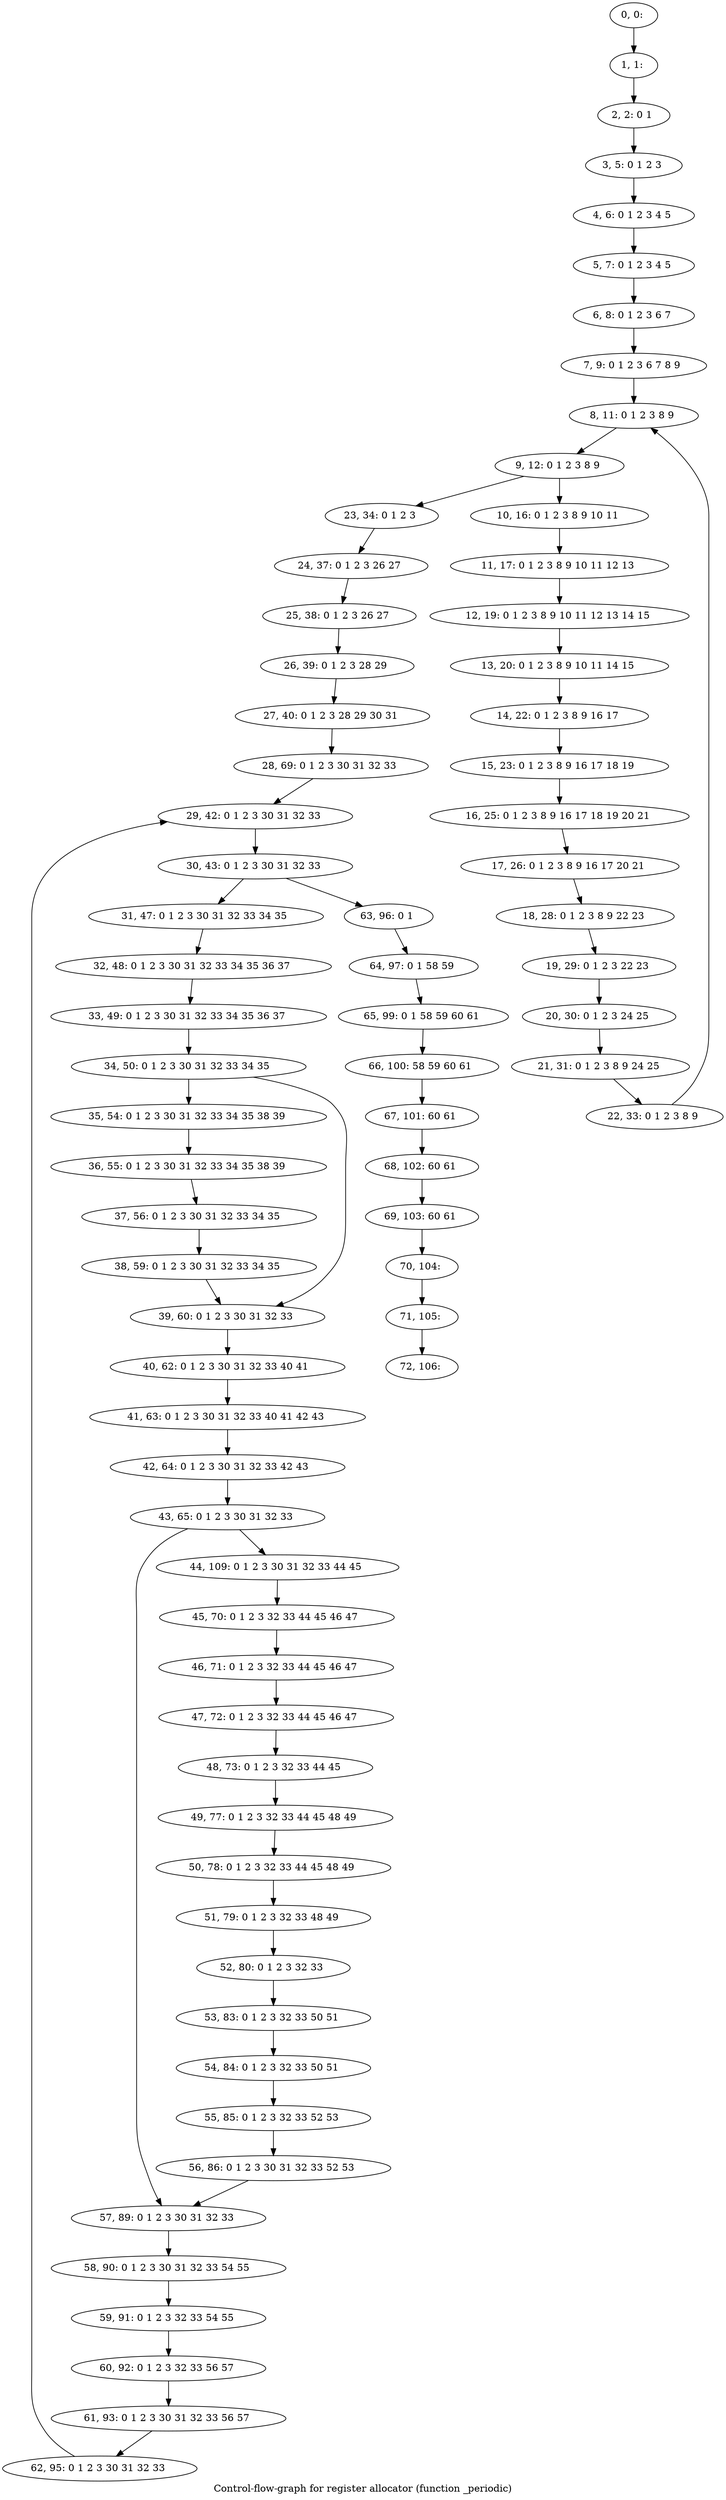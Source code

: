 digraph G {
graph [label="Control-flow-graph for register allocator (function _periodic)"]
0[label="0, 0: "];
1[label="1, 1: "];
2[label="2, 2: 0 1 "];
3[label="3, 5: 0 1 2 3 "];
4[label="4, 6: 0 1 2 3 4 5 "];
5[label="5, 7: 0 1 2 3 4 5 "];
6[label="6, 8: 0 1 2 3 6 7 "];
7[label="7, 9: 0 1 2 3 6 7 8 9 "];
8[label="8, 11: 0 1 2 3 8 9 "];
9[label="9, 12: 0 1 2 3 8 9 "];
10[label="10, 16: 0 1 2 3 8 9 10 11 "];
11[label="11, 17: 0 1 2 3 8 9 10 11 12 13 "];
12[label="12, 19: 0 1 2 3 8 9 10 11 12 13 14 15 "];
13[label="13, 20: 0 1 2 3 8 9 10 11 14 15 "];
14[label="14, 22: 0 1 2 3 8 9 16 17 "];
15[label="15, 23: 0 1 2 3 8 9 16 17 18 19 "];
16[label="16, 25: 0 1 2 3 8 9 16 17 18 19 20 21 "];
17[label="17, 26: 0 1 2 3 8 9 16 17 20 21 "];
18[label="18, 28: 0 1 2 3 8 9 22 23 "];
19[label="19, 29: 0 1 2 3 22 23 "];
20[label="20, 30: 0 1 2 3 24 25 "];
21[label="21, 31: 0 1 2 3 8 9 24 25 "];
22[label="22, 33: 0 1 2 3 8 9 "];
23[label="23, 34: 0 1 2 3 "];
24[label="24, 37: 0 1 2 3 26 27 "];
25[label="25, 38: 0 1 2 3 26 27 "];
26[label="26, 39: 0 1 2 3 28 29 "];
27[label="27, 40: 0 1 2 3 28 29 30 31 "];
28[label="28, 69: 0 1 2 3 30 31 32 33 "];
29[label="29, 42: 0 1 2 3 30 31 32 33 "];
30[label="30, 43: 0 1 2 3 30 31 32 33 "];
31[label="31, 47: 0 1 2 3 30 31 32 33 34 35 "];
32[label="32, 48: 0 1 2 3 30 31 32 33 34 35 36 37 "];
33[label="33, 49: 0 1 2 3 30 31 32 33 34 35 36 37 "];
34[label="34, 50: 0 1 2 3 30 31 32 33 34 35 "];
35[label="35, 54: 0 1 2 3 30 31 32 33 34 35 38 39 "];
36[label="36, 55: 0 1 2 3 30 31 32 33 34 35 38 39 "];
37[label="37, 56: 0 1 2 3 30 31 32 33 34 35 "];
38[label="38, 59: 0 1 2 3 30 31 32 33 34 35 "];
39[label="39, 60: 0 1 2 3 30 31 32 33 "];
40[label="40, 62: 0 1 2 3 30 31 32 33 40 41 "];
41[label="41, 63: 0 1 2 3 30 31 32 33 40 41 42 43 "];
42[label="42, 64: 0 1 2 3 30 31 32 33 42 43 "];
43[label="43, 65: 0 1 2 3 30 31 32 33 "];
44[label="44, 109: 0 1 2 3 30 31 32 33 44 45 "];
45[label="45, 70: 0 1 2 3 32 33 44 45 46 47 "];
46[label="46, 71: 0 1 2 3 32 33 44 45 46 47 "];
47[label="47, 72: 0 1 2 3 32 33 44 45 46 47 "];
48[label="48, 73: 0 1 2 3 32 33 44 45 "];
49[label="49, 77: 0 1 2 3 32 33 44 45 48 49 "];
50[label="50, 78: 0 1 2 3 32 33 44 45 48 49 "];
51[label="51, 79: 0 1 2 3 32 33 48 49 "];
52[label="52, 80: 0 1 2 3 32 33 "];
53[label="53, 83: 0 1 2 3 32 33 50 51 "];
54[label="54, 84: 0 1 2 3 32 33 50 51 "];
55[label="55, 85: 0 1 2 3 32 33 52 53 "];
56[label="56, 86: 0 1 2 3 30 31 32 33 52 53 "];
57[label="57, 89: 0 1 2 3 30 31 32 33 "];
58[label="58, 90: 0 1 2 3 30 31 32 33 54 55 "];
59[label="59, 91: 0 1 2 3 32 33 54 55 "];
60[label="60, 92: 0 1 2 3 32 33 56 57 "];
61[label="61, 93: 0 1 2 3 30 31 32 33 56 57 "];
62[label="62, 95: 0 1 2 3 30 31 32 33 "];
63[label="63, 96: 0 1 "];
64[label="64, 97: 0 1 58 59 "];
65[label="65, 99: 0 1 58 59 60 61 "];
66[label="66, 100: 58 59 60 61 "];
67[label="67, 101: 60 61 "];
68[label="68, 102: 60 61 "];
69[label="69, 103: 60 61 "];
70[label="70, 104: "];
71[label="71, 105: "];
72[label="72, 106: "];
0->1 ;
1->2 ;
2->3 ;
3->4 ;
4->5 ;
5->6 ;
6->7 ;
7->8 ;
8->9 ;
9->10 ;
9->23 ;
10->11 ;
11->12 ;
12->13 ;
13->14 ;
14->15 ;
15->16 ;
16->17 ;
17->18 ;
18->19 ;
19->20 ;
20->21 ;
21->22 ;
22->8 ;
23->24 ;
24->25 ;
25->26 ;
26->27 ;
27->28 ;
28->29 ;
29->30 ;
30->31 ;
30->63 ;
31->32 ;
32->33 ;
33->34 ;
34->35 ;
34->39 ;
35->36 ;
36->37 ;
37->38 ;
38->39 ;
39->40 ;
40->41 ;
41->42 ;
42->43 ;
43->44 ;
43->57 ;
44->45 ;
45->46 ;
46->47 ;
47->48 ;
48->49 ;
49->50 ;
50->51 ;
51->52 ;
52->53 ;
53->54 ;
54->55 ;
55->56 ;
56->57 ;
57->58 ;
58->59 ;
59->60 ;
60->61 ;
61->62 ;
62->29 ;
63->64 ;
64->65 ;
65->66 ;
66->67 ;
67->68 ;
68->69 ;
69->70 ;
70->71 ;
71->72 ;
}
